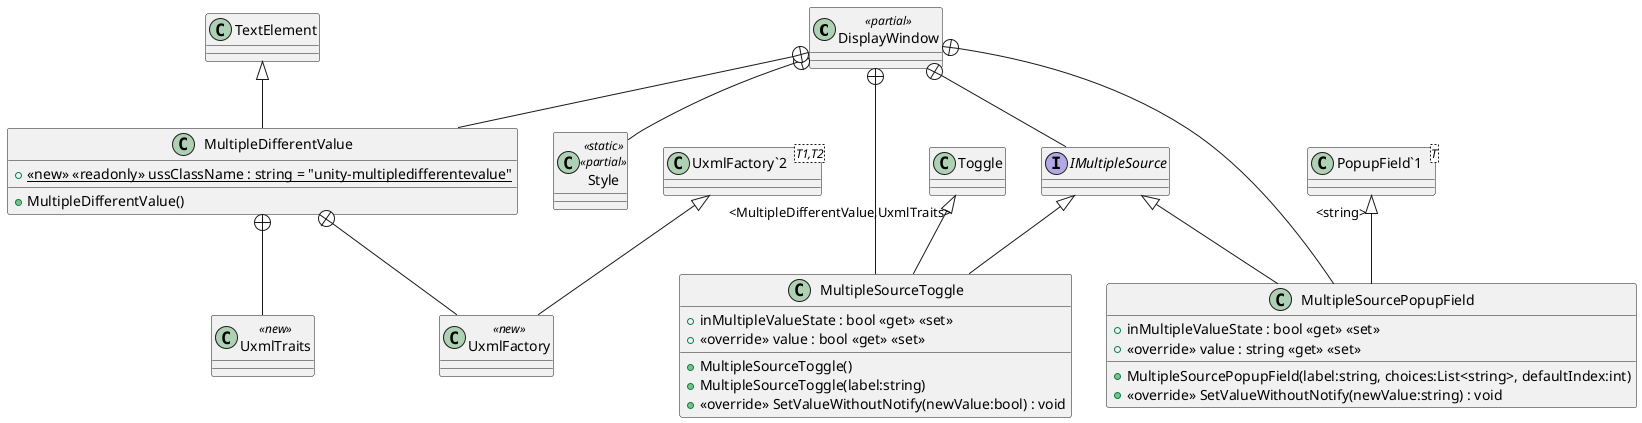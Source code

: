 @startuml
class DisplayWindow <<partial>> {
}
class Style <<static>> <<partial>> {
}
class MultipleDifferentValue {
    + <<new>> {static} <<readonly>> ussClassName : string = "unity-multipledifferentevalue"
    + MultipleDifferentValue()
}
interface IMultipleSource {
}
class MultipleSourceToggle {
    + inMultipleValueState : bool <<get>> <<set>>
    + MultipleSourceToggle()
    + MultipleSourceToggle(label:string)
    + <<override>> SetValueWithoutNotify(newValue:bool) : void
    + <<override>> value : bool <<get>> <<set>>
}
class MultipleSourcePopupField {
    + inMultipleValueState : bool <<get>> <<set>>
    + MultipleSourcePopupField(label:string, choices:List<string>, defaultIndex:int)
    + <<override>> SetValueWithoutNotify(newValue:string) : void
    + <<override>> value : string <<get>> <<set>>
}
class UxmlFactory <<new>> {
}
class UxmlTraits <<new>> {
}
class "PopupField`1"<T> {
}
class "UxmlFactory`2"<T1,T2> {
}
DisplayWindow +-- Style
DisplayWindow +-- MultipleDifferentValue
TextElement <|-- MultipleDifferentValue
DisplayWindow +-- IMultipleSource
DisplayWindow +-- MultipleSourceToggle
Toggle <|-- MultipleSourceToggle
IMultipleSource <|-- MultipleSourceToggle
DisplayWindow +-- MultipleSourcePopupField
"PopupField`1" "<string>" <|-- MultipleSourcePopupField
IMultipleSource <|-- MultipleSourcePopupField
MultipleDifferentValue +-- UxmlFactory
"UxmlFactory`2" "<MultipleDifferentValue,UxmlTraits>" <|-- UxmlFactory
MultipleDifferentValue +-- UxmlTraits
@enduml
